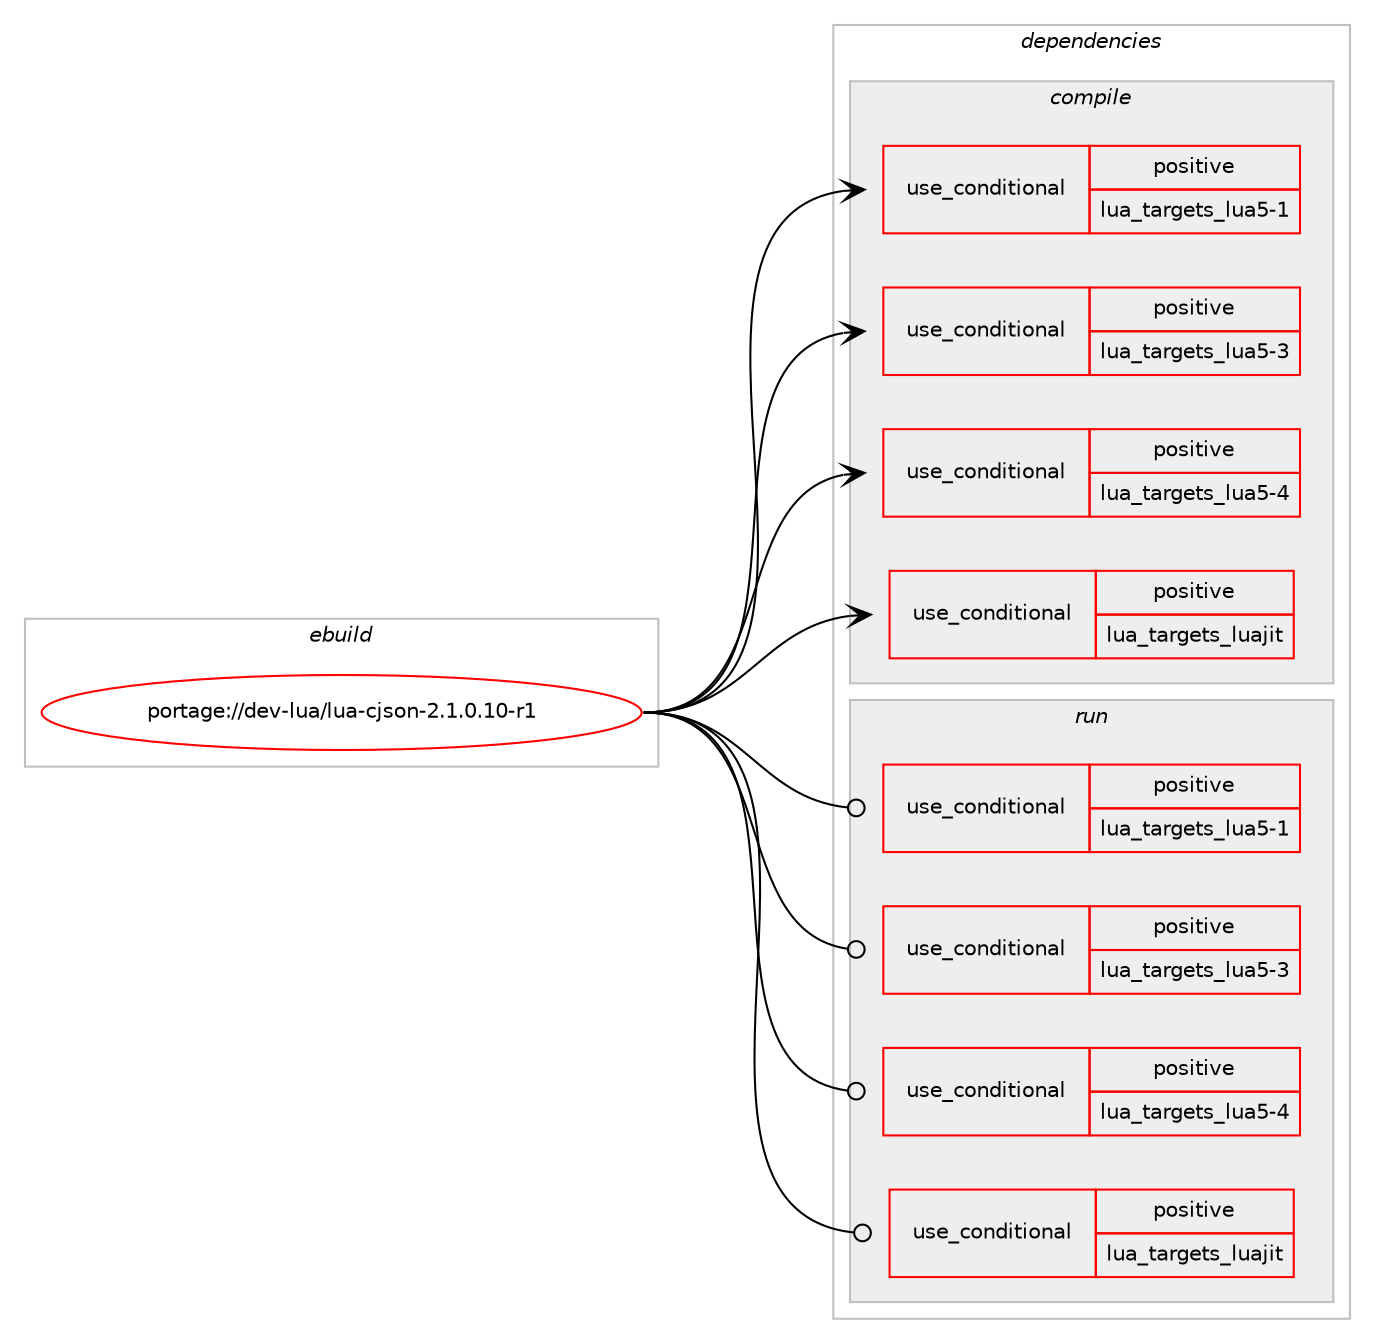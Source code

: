 digraph prolog {

# *************
# Graph options
# *************

newrank=true;
concentrate=true;
compound=true;
graph [rankdir=LR,fontname=Helvetica,fontsize=10,ranksep=1.5];#, ranksep=2.5, nodesep=0.2];
edge  [arrowhead=vee];
node  [fontname=Helvetica,fontsize=10];

# **********
# The ebuild
# **********

subgraph cluster_leftcol {
color=gray;
rank=same;
label=<<i>ebuild</i>>;
id [label="portage://dev-lua/lua-cjson-2.1.0.10-r1", color=red, width=4, href="../dev-lua/lua-cjson-2.1.0.10-r1.svg"];
}

# ****************
# The dependencies
# ****************

subgraph cluster_midcol {
color=gray;
label=<<i>dependencies</i>>;
subgraph cluster_compile {
fillcolor="#eeeeee";
style=filled;
label=<<i>compile</i>>;
subgraph cond28180 {
dependency58867 [label=<<TABLE BORDER="0" CELLBORDER="1" CELLSPACING="0" CELLPADDING="4"><TR><TD ROWSPAN="3" CELLPADDING="10">use_conditional</TD></TR><TR><TD>positive</TD></TR><TR><TD>lua_targets_lua5-1</TD></TR></TABLE>>, shape=none, color=red];
# *** BEGIN UNKNOWN DEPENDENCY TYPE (TODO) ***
# dependency58867 -> package_dependency(portage://dev-lua/lua-cjson-2.1.0.10-r1,install,no,dev-lang,lua,none,[,,],[slot(5.1)],[])
# *** END UNKNOWN DEPENDENCY TYPE (TODO) ***

}
id:e -> dependency58867:w [weight=20,style="solid",arrowhead="vee"];
subgraph cond28181 {
dependency58868 [label=<<TABLE BORDER="0" CELLBORDER="1" CELLSPACING="0" CELLPADDING="4"><TR><TD ROWSPAN="3" CELLPADDING="10">use_conditional</TD></TR><TR><TD>positive</TD></TR><TR><TD>lua_targets_lua5-3</TD></TR></TABLE>>, shape=none, color=red];
# *** BEGIN UNKNOWN DEPENDENCY TYPE (TODO) ***
# dependency58868 -> package_dependency(portage://dev-lua/lua-cjson-2.1.0.10-r1,install,no,dev-lang,lua,none,[,,],[slot(5.3)],[])
# *** END UNKNOWN DEPENDENCY TYPE (TODO) ***

}
id:e -> dependency58868:w [weight=20,style="solid",arrowhead="vee"];
subgraph cond28182 {
dependency58869 [label=<<TABLE BORDER="0" CELLBORDER="1" CELLSPACING="0" CELLPADDING="4"><TR><TD ROWSPAN="3" CELLPADDING="10">use_conditional</TD></TR><TR><TD>positive</TD></TR><TR><TD>lua_targets_lua5-4</TD></TR></TABLE>>, shape=none, color=red];
# *** BEGIN UNKNOWN DEPENDENCY TYPE (TODO) ***
# dependency58869 -> package_dependency(portage://dev-lua/lua-cjson-2.1.0.10-r1,install,no,dev-lang,lua,none,[,,],[slot(5.4)],[])
# *** END UNKNOWN DEPENDENCY TYPE (TODO) ***

}
id:e -> dependency58869:w [weight=20,style="solid",arrowhead="vee"];
subgraph cond28183 {
dependency58870 [label=<<TABLE BORDER="0" CELLBORDER="1" CELLSPACING="0" CELLPADDING="4"><TR><TD ROWSPAN="3" CELLPADDING="10">use_conditional</TD></TR><TR><TD>positive</TD></TR><TR><TD>lua_targets_luajit</TD></TR></TABLE>>, shape=none, color=red];
# *** BEGIN UNKNOWN DEPENDENCY TYPE (TODO) ***
# dependency58870 -> package_dependency(portage://dev-lua/lua-cjson-2.1.0.10-r1,install,no,dev-lang,luajit,none,[,,],any_same_slot,[])
# *** END UNKNOWN DEPENDENCY TYPE (TODO) ***

}
id:e -> dependency58870:w [weight=20,style="solid",arrowhead="vee"];
}
subgraph cluster_compileandrun {
fillcolor="#eeeeee";
style=filled;
label=<<i>compile and run</i>>;
}
subgraph cluster_run {
fillcolor="#eeeeee";
style=filled;
label=<<i>run</i>>;
subgraph cond28184 {
dependency58871 [label=<<TABLE BORDER="0" CELLBORDER="1" CELLSPACING="0" CELLPADDING="4"><TR><TD ROWSPAN="3" CELLPADDING="10">use_conditional</TD></TR><TR><TD>positive</TD></TR><TR><TD>lua_targets_lua5-1</TD></TR></TABLE>>, shape=none, color=red];
# *** BEGIN UNKNOWN DEPENDENCY TYPE (TODO) ***
# dependency58871 -> package_dependency(portage://dev-lua/lua-cjson-2.1.0.10-r1,run,no,dev-lang,lua,none,[,,],[slot(5.1)],[])
# *** END UNKNOWN DEPENDENCY TYPE (TODO) ***

}
id:e -> dependency58871:w [weight=20,style="solid",arrowhead="odot"];
subgraph cond28185 {
dependency58872 [label=<<TABLE BORDER="0" CELLBORDER="1" CELLSPACING="0" CELLPADDING="4"><TR><TD ROWSPAN="3" CELLPADDING="10">use_conditional</TD></TR><TR><TD>positive</TD></TR><TR><TD>lua_targets_lua5-3</TD></TR></TABLE>>, shape=none, color=red];
# *** BEGIN UNKNOWN DEPENDENCY TYPE (TODO) ***
# dependency58872 -> package_dependency(portage://dev-lua/lua-cjson-2.1.0.10-r1,run,no,dev-lang,lua,none,[,,],[slot(5.3)],[])
# *** END UNKNOWN DEPENDENCY TYPE (TODO) ***

}
id:e -> dependency58872:w [weight=20,style="solid",arrowhead="odot"];
subgraph cond28186 {
dependency58873 [label=<<TABLE BORDER="0" CELLBORDER="1" CELLSPACING="0" CELLPADDING="4"><TR><TD ROWSPAN="3" CELLPADDING="10">use_conditional</TD></TR><TR><TD>positive</TD></TR><TR><TD>lua_targets_lua5-4</TD></TR></TABLE>>, shape=none, color=red];
# *** BEGIN UNKNOWN DEPENDENCY TYPE (TODO) ***
# dependency58873 -> package_dependency(portage://dev-lua/lua-cjson-2.1.0.10-r1,run,no,dev-lang,lua,none,[,,],[slot(5.4)],[])
# *** END UNKNOWN DEPENDENCY TYPE (TODO) ***

}
id:e -> dependency58873:w [weight=20,style="solid",arrowhead="odot"];
subgraph cond28187 {
dependency58874 [label=<<TABLE BORDER="0" CELLBORDER="1" CELLSPACING="0" CELLPADDING="4"><TR><TD ROWSPAN="3" CELLPADDING="10">use_conditional</TD></TR><TR><TD>positive</TD></TR><TR><TD>lua_targets_luajit</TD></TR></TABLE>>, shape=none, color=red];
# *** BEGIN UNKNOWN DEPENDENCY TYPE (TODO) ***
# dependency58874 -> package_dependency(portage://dev-lua/lua-cjson-2.1.0.10-r1,run,no,dev-lang,luajit,none,[,,],any_same_slot,[])
# *** END UNKNOWN DEPENDENCY TYPE (TODO) ***

}
id:e -> dependency58874:w [weight=20,style="solid",arrowhead="odot"];
}
}

# **************
# The candidates
# **************

subgraph cluster_choices {
rank=same;
color=gray;
label=<<i>candidates</i>>;

}

}
